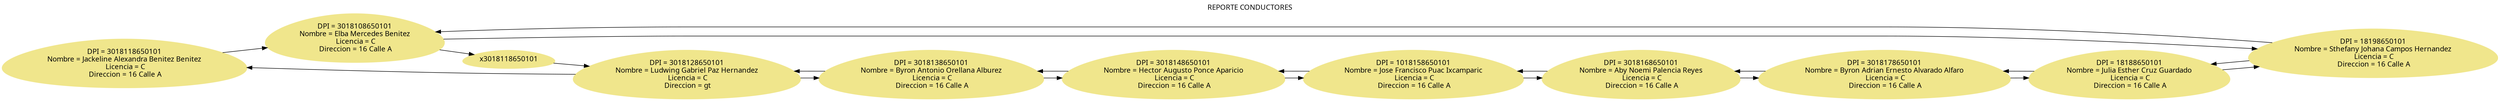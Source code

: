 digraph G {
 rankdir=LR; 
 node[shape = egg, style=filled, color = khaki, fontname = "Century Gothic"]; graph [fontname = "Century Gothic"];
labelloc = "t;"label = "REPORTE CONDUCTORES";
x2018118650101[dir=both label = "DPI = 3018118650101\nNombre = Jackeline Alexandra Benitez Benitez\n Licencia = C\n Direccion = 16 Calle A"]x3018118650101-> x3018128650101
x2018118650101-> x3018108650101
x3018128650101[dir=both label = "DPI = 3018128650101\nNombre = Ludwing Gabriel Paz Hernandez\n Licencia = C\n Direccion = gt"]x3018128650101-> x3018138650101
x3018128650101-> x2018118650101
x3018138650101[dir=both label = "DPI = 3018138650101\nNombre = Byron Antonio Orellana Alburez\n Licencia = C\n Direccion = 16 Calle A"]x3018138650101-> x3018148650101
x3018138650101-> x3018128650101
x3018148650101[dir=both label = "DPI = 3018148650101\nNombre = Hector Augusto Ponce Aparicio\n Licencia = C\n Direccion = 16 Calle A"]x3018148650101-> x1018158650101
x3018148650101-> x3018138650101
x1018158650101[dir=both label = "DPI = 1018158650101\nNombre = Jose Francisco Puac Ixcamparic\n Licencia = C\n Direccion = 16 Calle A"]x1018158650101-> x3018168650101
x1018158650101-> x3018148650101
x3018168650101[dir=both label = "DPI = 3018168650101\nNombre = Aby Noemi Palencia Reyes\n Licencia = C\n Direccion = 16 Calle A"]x3018168650101-> x3018178650101
x3018168650101-> x1018158650101
x3018178650101[dir=both label = "DPI = 3018178650101\nNombre = Byron Adrian Ernesto Alvarado Alfaro\n Licencia = C\n Direccion = 16 Calle A"]x3018178650101-> x18188650101
x3018178650101-> x3018168650101
x18188650101[dir=both label = "DPI = 18188650101\nNombre = Julia Esther Cruz Guardado\n Licencia = C\n Direccion = 16 Calle A"]x18188650101-> x18198650101
x18188650101-> x3018178650101
x18198650101[dir=both label = "DPI = 18198650101\nNombre = Sthefany Johana Campos Hernandez\n Licencia = C\n Direccion = 16 Calle A"]x18198650101-> x3018108650101
x18198650101-> x18188650101
x3018108650101[dir=both label = "DPI = 3018108650101\nNombre = Elba Mercedes Benitez\n Licencia = C\n Direccion = 16 Calle A"]x3018108650101-> x3018118650101
x3018108650101-> x18198650101

}
